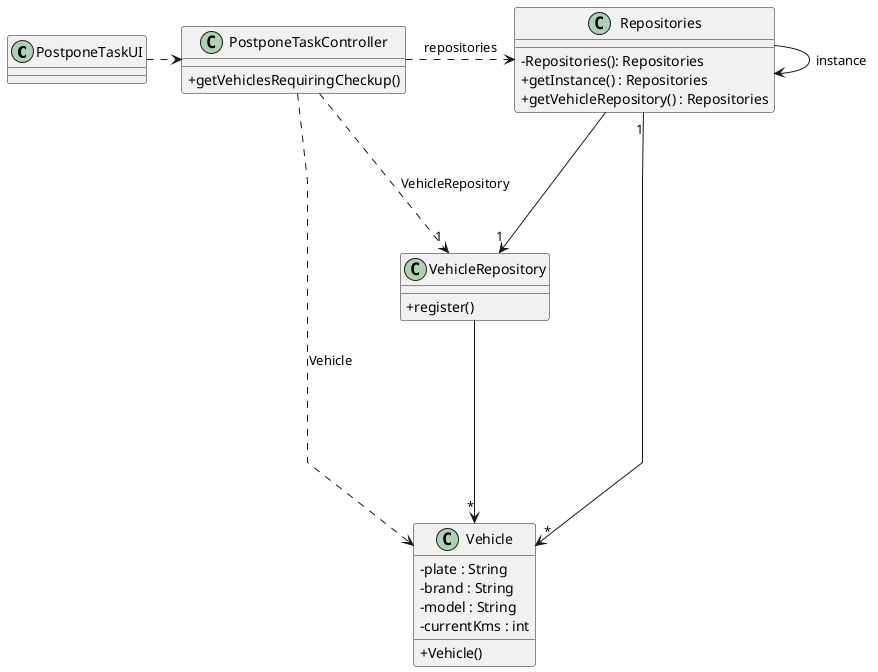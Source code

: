 @startuml
'skinparam monochrome true
skinparam packageStyle rectangle
skinparam shadowing false
skinparam linetype polyline
'skinparam linetype orto

skinparam classAttributeIconSize 0

'left to right direction

class PostponeTaskUI{
}


class PostponeTaskController{



    +getVehiclesRequiringCheckup()
 }

class Repositories {
    - Repositories(): Repositories
    + getInstance() : Repositories
    + getVehicleRepository() : Repositories
}


class VehicleRepository {
    + register()

}

class  Vehicle{
   -plate : String
       -brand : String
       -model : String
       -currentKms : int
       +Vehicle()
}


PostponeTaskUI .>  PostponeTaskController
 PostponeTaskController ...r> Repositories : repositories
Repositories ---> "1" VehicleRepository
Repositories -> Repositories : instance
Repositories "1" --> "*" Vehicle

VehicleRepository --> "*" Vehicle

 PostponeTaskController ......>  Vehicle : Vehicle
 PostponeTaskController ...> "1" VehicleRepository : VehicleRepository
@enduml